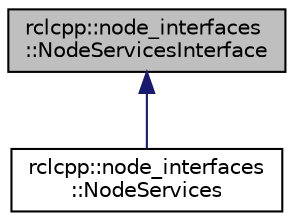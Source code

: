 digraph "rclcpp::node_interfaces::NodeServicesInterface"
{
  edge [fontname="Helvetica",fontsize="10",labelfontname="Helvetica",labelfontsize="10"];
  node [fontname="Helvetica",fontsize="10",shape=record];
  Node0 [label="rclcpp::node_interfaces\l::NodeServicesInterface",height=0.2,width=0.4,color="black", fillcolor="grey75", style="filled", fontcolor="black"];
  Node0 -> Node1 [dir="back",color="midnightblue",fontsize="10",style="solid",fontname="Helvetica"];
  Node1 [label="rclcpp::node_interfaces\l::NodeServices",height=0.2,width=0.4,color="black", fillcolor="white", style="filled",URL="$classrclcpp_1_1node__interfaces_1_1NodeServices.html",tooltip="Implementation of the NodeServices part of the Node API. "];
}

